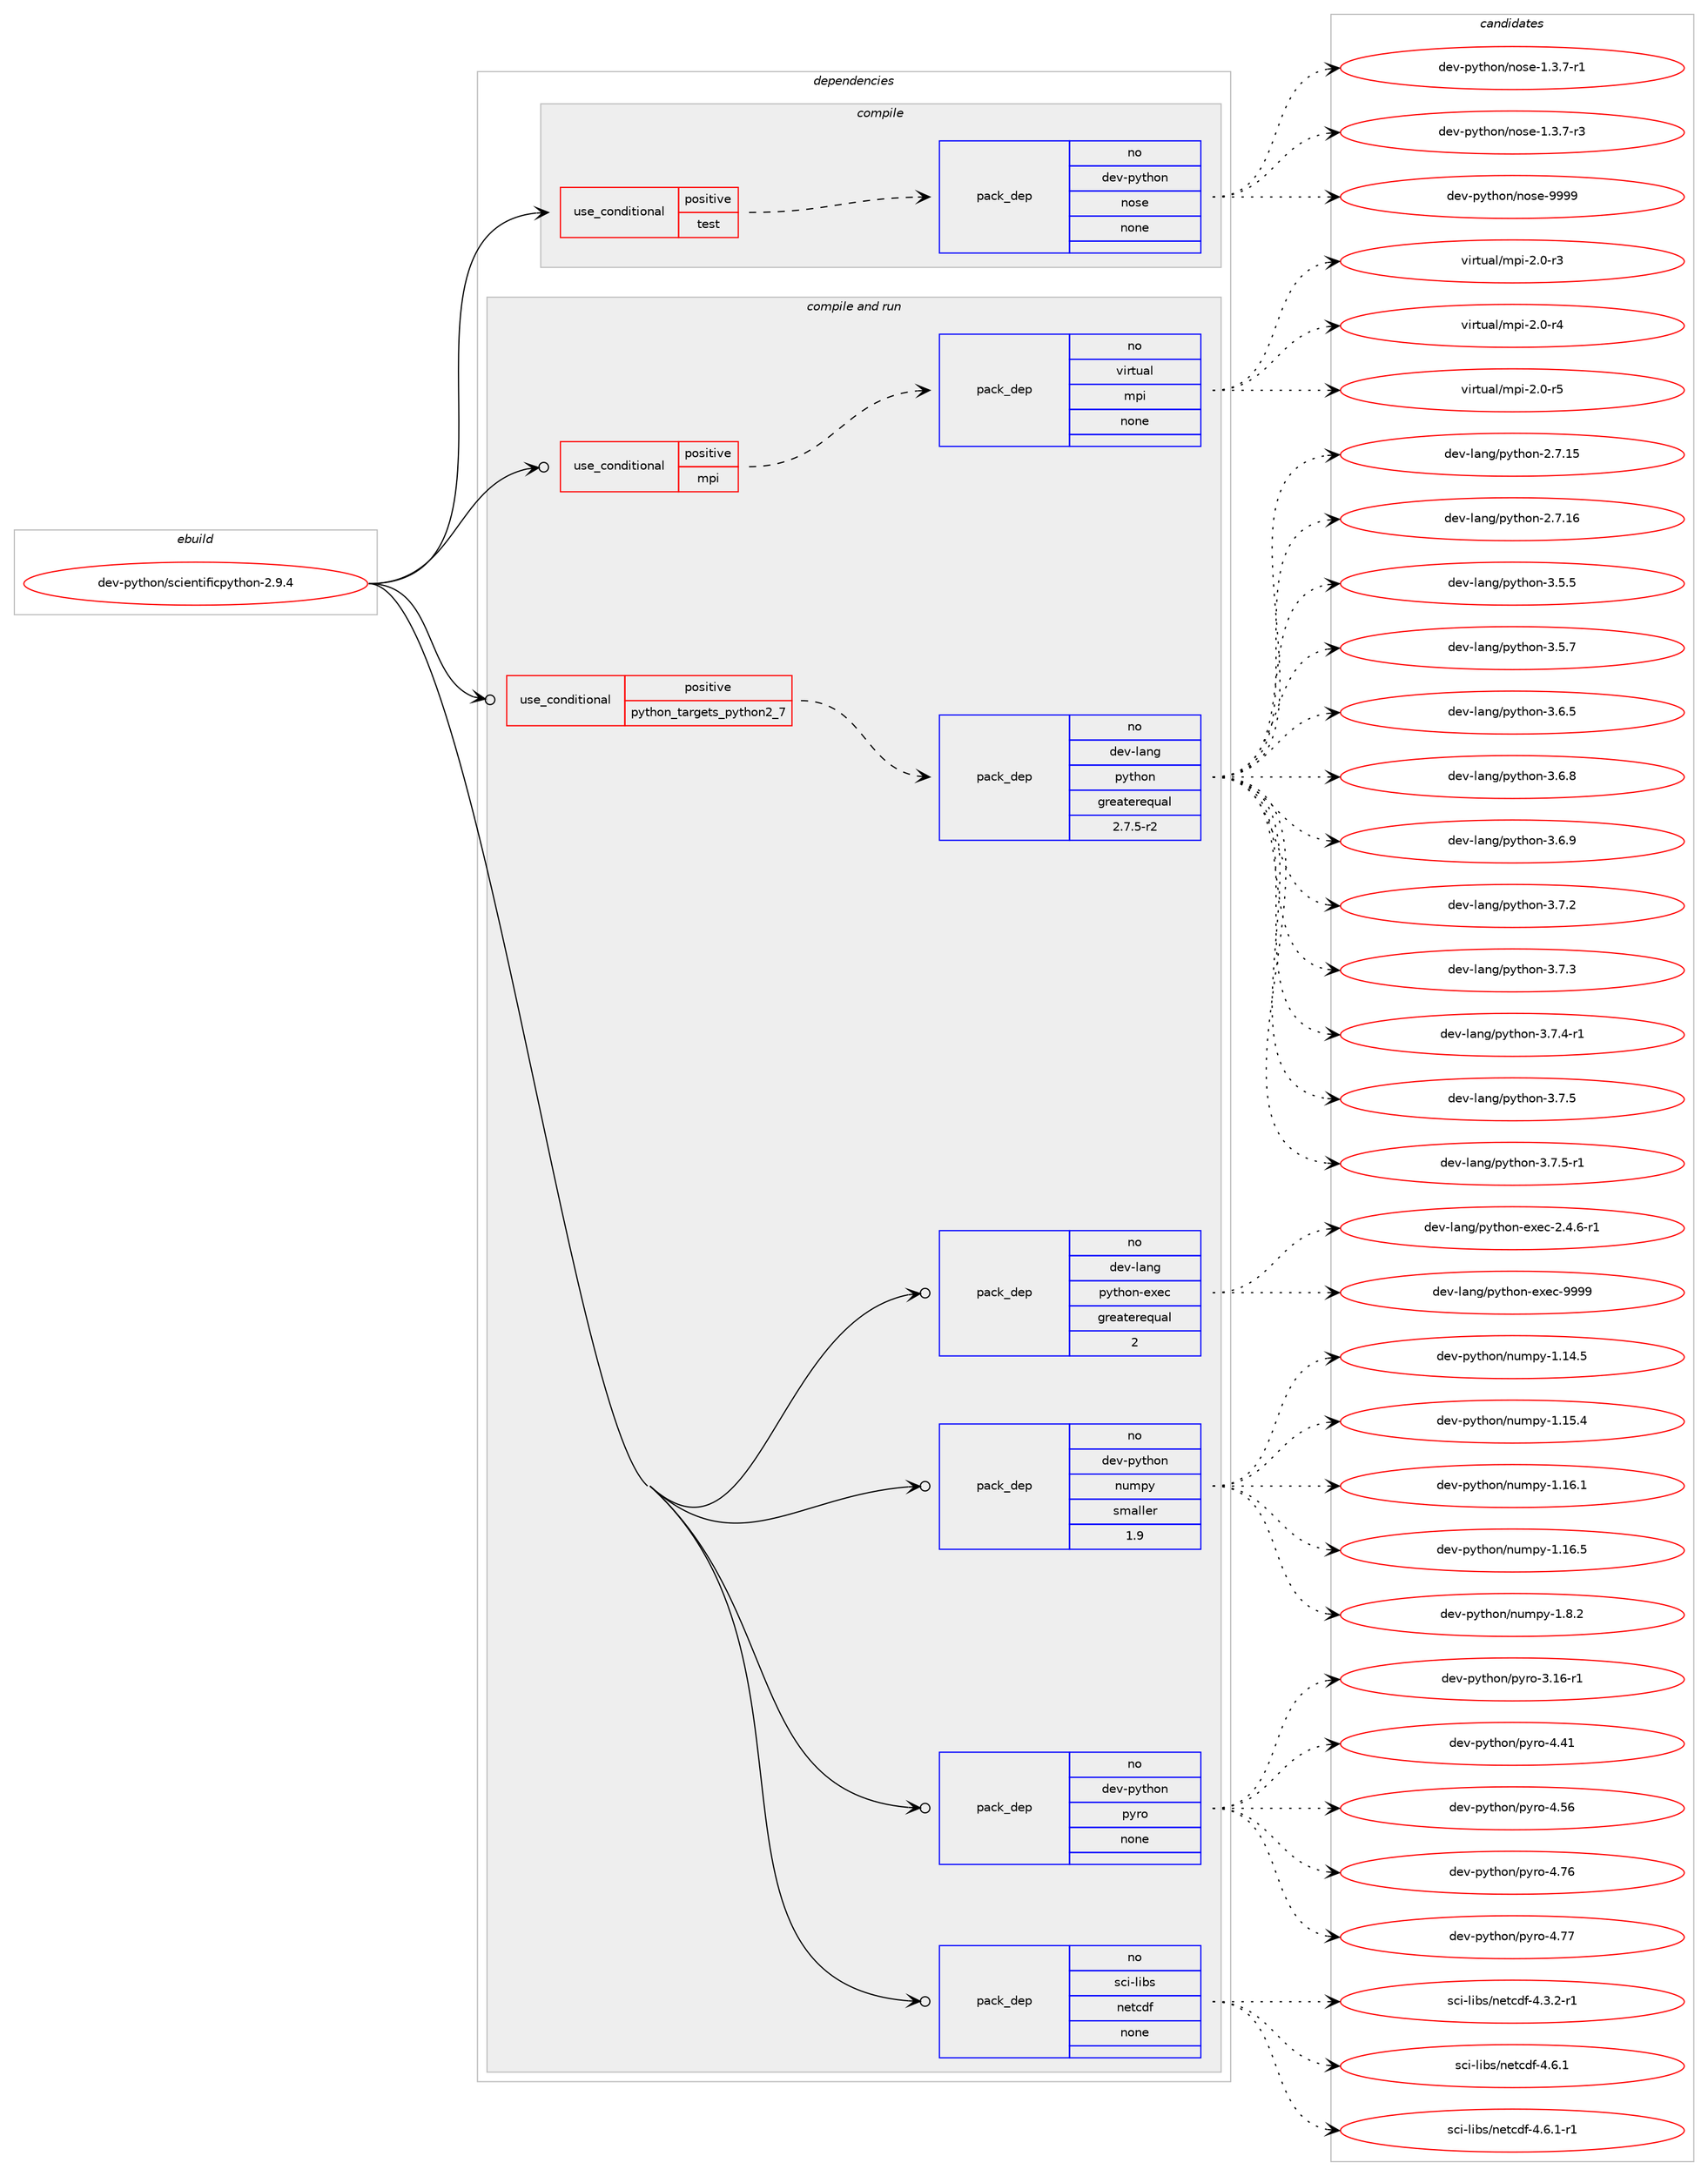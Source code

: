 digraph prolog {

# *************
# Graph options
# *************

newrank=true;
concentrate=true;
compound=true;
graph [rankdir=LR,fontname=Helvetica,fontsize=10,ranksep=1.5];#, ranksep=2.5, nodesep=0.2];
edge  [arrowhead=vee];
node  [fontname=Helvetica,fontsize=10];

# **********
# The ebuild
# **********

subgraph cluster_leftcol {
color=gray;
rank=same;
label=<<i>ebuild</i>>;
id [label="dev-python/scientificpython-2.9.4", color=red, width=4, href="../dev-python/scientificpython-2.9.4.svg"];
}

# ****************
# The dependencies
# ****************

subgraph cluster_midcol {
color=gray;
label=<<i>dependencies</i>>;
subgraph cluster_compile {
fillcolor="#eeeeee";
style=filled;
label=<<i>compile</i>>;
subgraph cond149040 {
dependency636373 [label=<<TABLE BORDER="0" CELLBORDER="1" CELLSPACING="0" CELLPADDING="4"><TR><TD ROWSPAN="3" CELLPADDING="10">use_conditional</TD></TR><TR><TD>positive</TD></TR><TR><TD>test</TD></TR></TABLE>>, shape=none, color=red];
subgraph pack475452 {
dependency636374 [label=<<TABLE BORDER="0" CELLBORDER="1" CELLSPACING="0" CELLPADDING="4" WIDTH="220"><TR><TD ROWSPAN="6" CELLPADDING="30">pack_dep</TD></TR><TR><TD WIDTH="110">no</TD></TR><TR><TD>dev-python</TD></TR><TR><TD>nose</TD></TR><TR><TD>none</TD></TR><TR><TD></TD></TR></TABLE>>, shape=none, color=blue];
}
dependency636373:e -> dependency636374:w [weight=20,style="dashed",arrowhead="vee"];
}
id:e -> dependency636373:w [weight=20,style="solid",arrowhead="vee"];
}
subgraph cluster_compileandrun {
fillcolor="#eeeeee";
style=filled;
label=<<i>compile and run</i>>;
subgraph cond149041 {
dependency636375 [label=<<TABLE BORDER="0" CELLBORDER="1" CELLSPACING="0" CELLPADDING="4"><TR><TD ROWSPAN="3" CELLPADDING="10">use_conditional</TD></TR><TR><TD>positive</TD></TR><TR><TD>mpi</TD></TR></TABLE>>, shape=none, color=red];
subgraph pack475453 {
dependency636376 [label=<<TABLE BORDER="0" CELLBORDER="1" CELLSPACING="0" CELLPADDING="4" WIDTH="220"><TR><TD ROWSPAN="6" CELLPADDING="30">pack_dep</TD></TR><TR><TD WIDTH="110">no</TD></TR><TR><TD>virtual</TD></TR><TR><TD>mpi</TD></TR><TR><TD>none</TD></TR><TR><TD></TD></TR></TABLE>>, shape=none, color=blue];
}
dependency636375:e -> dependency636376:w [weight=20,style="dashed",arrowhead="vee"];
}
id:e -> dependency636375:w [weight=20,style="solid",arrowhead="odotvee"];
subgraph cond149042 {
dependency636377 [label=<<TABLE BORDER="0" CELLBORDER="1" CELLSPACING="0" CELLPADDING="4"><TR><TD ROWSPAN="3" CELLPADDING="10">use_conditional</TD></TR><TR><TD>positive</TD></TR><TR><TD>python_targets_python2_7</TD></TR></TABLE>>, shape=none, color=red];
subgraph pack475454 {
dependency636378 [label=<<TABLE BORDER="0" CELLBORDER="1" CELLSPACING="0" CELLPADDING="4" WIDTH="220"><TR><TD ROWSPAN="6" CELLPADDING="30">pack_dep</TD></TR><TR><TD WIDTH="110">no</TD></TR><TR><TD>dev-lang</TD></TR><TR><TD>python</TD></TR><TR><TD>greaterequal</TD></TR><TR><TD>2.7.5-r2</TD></TR></TABLE>>, shape=none, color=blue];
}
dependency636377:e -> dependency636378:w [weight=20,style="dashed",arrowhead="vee"];
}
id:e -> dependency636377:w [weight=20,style="solid",arrowhead="odotvee"];
subgraph pack475455 {
dependency636379 [label=<<TABLE BORDER="0" CELLBORDER="1" CELLSPACING="0" CELLPADDING="4" WIDTH="220"><TR><TD ROWSPAN="6" CELLPADDING="30">pack_dep</TD></TR><TR><TD WIDTH="110">no</TD></TR><TR><TD>dev-lang</TD></TR><TR><TD>python-exec</TD></TR><TR><TD>greaterequal</TD></TR><TR><TD>2</TD></TR></TABLE>>, shape=none, color=blue];
}
id:e -> dependency636379:w [weight=20,style="solid",arrowhead="odotvee"];
subgraph pack475456 {
dependency636380 [label=<<TABLE BORDER="0" CELLBORDER="1" CELLSPACING="0" CELLPADDING="4" WIDTH="220"><TR><TD ROWSPAN="6" CELLPADDING="30">pack_dep</TD></TR><TR><TD WIDTH="110">no</TD></TR><TR><TD>dev-python</TD></TR><TR><TD>numpy</TD></TR><TR><TD>smaller</TD></TR><TR><TD>1.9</TD></TR></TABLE>>, shape=none, color=blue];
}
id:e -> dependency636380:w [weight=20,style="solid",arrowhead="odotvee"];
subgraph pack475457 {
dependency636381 [label=<<TABLE BORDER="0" CELLBORDER="1" CELLSPACING="0" CELLPADDING="4" WIDTH="220"><TR><TD ROWSPAN="6" CELLPADDING="30">pack_dep</TD></TR><TR><TD WIDTH="110">no</TD></TR><TR><TD>dev-python</TD></TR><TR><TD>pyro</TD></TR><TR><TD>none</TD></TR><TR><TD></TD></TR></TABLE>>, shape=none, color=blue];
}
id:e -> dependency636381:w [weight=20,style="solid",arrowhead="odotvee"];
subgraph pack475458 {
dependency636382 [label=<<TABLE BORDER="0" CELLBORDER="1" CELLSPACING="0" CELLPADDING="4" WIDTH="220"><TR><TD ROWSPAN="6" CELLPADDING="30">pack_dep</TD></TR><TR><TD WIDTH="110">no</TD></TR><TR><TD>sci-libs</TD></TR><TR><TD>netcdf</TD></TR><TR><TD>none</TD></TR><TR><TD></TD></TR></TABLE>>, shape=none, color=blue];
}
id:e -> dependency636382:w [weight=20,style="solid",arrowhead="odotvee"];
}
subgraph cluster_run {
fillcolor="#eeeeee";
style=filled;
label=<<i>run</i>>;
}
}

# **************
# The candidates
# **************

subgraph cluster_choices {
rank=same;
color=gray;
label=<<i>candidates</i>>;

subgraph choice475452 {
color=black;
nodesep=1;
choice10010111845112121116104111110471101111151014549465146554511449 [label="dev-python/nose-1.3.7-r1", color=red, width=4,href="../dev-python/nose-1.3.7-r1.svg"];
choice10010111845112121116104111110471101111151014549465146554511451 [label="dev-python/nose-1.3.7-r3", color=red, width=4,href="../dev-python/nose-1.3.7-r3.svg"];
choice10010111845112121116104111110471101111151014557575757 [label="dev-python/nose-9999", color=red, width=4,href="../dev-python/nose-9999.svg"];
dependency636374:e -> choice10010111845112121116104111110471101111151014549465146554511449:w [style=dotted,weight="100"];
dependency636374:e -> choice10010111845112121116104111110471101111151014549465146554511451:w [style=dotted,weight="100"];
dependency636374:e -> choice10010111845112121116104111110471101111151014557575757:w [style=dotted,weight="100"];
}
subgraph choice475453 {
color=black;
nodesep=1;
choice1181051141161179710847109112105455046484511451 [label="virtual/mpi-2.0-r3", color=red, width=4,href="../virtual/mpi-2.0-r3.svg"];
choice1181051141161179710847109112105455046484511452 [label="virtual/mpi-2.0-r4", color=red, width=4,href="../virtual/mpi-2.0-r4.svg"];
choice1181051141161179710847109112105455046484511453 [label="virtual/mpi-2.0-r5", color=red, width=4,href="../virtual/mpi-2.0-r5.svg"];
dependency636376:e -> choice1181051141161179710847109112105455046484511451:w [style=dotted,weight="100"];
dependency636376:e -> choice1181051141161179710847109112105455046484511452:w [style=dotted,weight="100"];
dependency636376:e -> choice1181051141161179710847109112105455046484511453:w [style=dotted,weight="100"];
}
subgraph choice475454 {
color=black;
nodesep=1;
choice10010111845108971101034711212111610411111045504655464953 [label="dev-lang/python-2.7.15", color=red, width=4,href="../dev-lang/python-2.7.15.svg"];
choice10010111845108971101034711212111610411111045504655464954 [label="dev-lang/python-2.7.16", color=red, width=4,href="../dev-lang/python-2.7.16.svg"];
choice100101118451089711010347112121116104111110455146534653 [label="dev-lang/python-3.5.5", color=red, width=4,href="../dev-lang/python-3.5.5.svg"];
choice100101118451089711010347112121116104111110455146534655 [label="dev-lang/python-3.5.7", color=red, width=4,href="../dev-lang/python-3.5.7.svg"];
choice100101118451089711010347112121116104111110455146544653 [label="dev-lang/python-3.6.5", color=red, width=4,href="../dev-lang/python-3.6.5.svg"];
choice100101118451089711010347112121116104111110455146544656 [label="dev-lang/python-3.6.8", color=red, width=4,href="../dev-lang/python-3.6.8.svg"];
choice100101118451089711010347112121116104111110455146544657 [label="dev-lang/python-3.6.9", color=red, width=4,href="../dev-lang/python-3.6.9.svg"];
choice100101118451089711010347112121116104111110455146554650 [label="dev-lang/python-3.7.2", color=red, width=4,href="../dev-lang/python-3.7.2.svg"];
choice100101118451089711010347112121116104111110455146554651 [label="dev-lang/python-3.7.3", color=red, width=4,href="../dev-lang/python-3.7.3.svg"];
choice1001011184510897110103471121211161041111104551465546524511449 [label="dev-lang/python-3.7.4-r1", color=red, width=4,href="../dev-lang/python-3.7.4-r1.svg"];
choice100101118451089711010347112121116104111110455146554653 [label="dev-lang/python-3.7.5", color=red, width=4,href="../dev-lang/python-3.7.5.svg"];
choice1001011184510897110103471121211161041111104551465546534511449 [label="dev-lang/python-3.7.5-r1", color=red, width=4,href="../dev-lang/python-3.7.5-r1.svg"];
dependency636378:e -> choice10010111845108971101034711212111610411111045504655464953:w [style=dotted,weight="100"];
dependency636378:e -> choice10010111845108971101034711212111610411111045504655464954:w [style=dotted,weight="100"];
dependency636378:e -> choice100101118451089711010347112121116104111110455146534653:w [style=dotted,weight="100"];
dependency636378:e -> choice100101118451089711010347112121116104111110455146534655:w [style=dotted,weight="100"];
dependency636378:e -> choice100101118451089711010347112121116104111110455146544653:w [style=dotted,weight="100"];
dependency636378:e -> choice100101118451089711010347112121116104111110455146544656:w [style=dotted,weight="100"];
dependency636378:e -> choice100101118451089711010347112121116104111110455146544657:w [style=dotted,weight="100"];
dependency636378:e -> choice100101118451089711010347112121116104111110455146554650:w [style=dotted,weight="100"];
dependency636378:e -> choice100101118451089711010347112121116104111110455146554651:w [style=dotted,weight="100"];
dependency636378:e -> choice1001011184510897110103471121211161041111104551465546524511449:w [style=dotted,weight="100"];
dependency636378:e -> choice100101118451089711010347112121116104111110455146554653:w [style=dotted,weight="100"];
dependency636378:e -> choice1001011184510897110103471121211161041111104551465546534511449:w [style=dotted,weight="100"];
}
subgraph choice475455 {
color=black;
nodesep=1;
choice10010111845108971101034711212111610411111045101120101994550465246544511449 [label="dev-lang/python-exec-2.4.6-r1", color=red, width=4,href="../dev-lang/python-exec-2.4.6-r1.svg"];
choice10010111845108971101034711212111610411111045101120101994557575757 [label="dev-lang/python-exec-9999", color=red, width=4,href="../dev-lang/python-exec-9999.svg"];
dependency636379:e -> choice10010111845108971101034711212111610411111045101120101994550465246544511449:w [style=dotted,weight="100"];
dependency636379:e -> choice10010111845108971101034711212111610411111045101120101994557575757:w [style=dotted,weight="100"];
}
subgraph choice475456 {
color=black;
nodesep=1;
choice100101118451121211161041111104711011710911212145494649524653 [label="dev-python/numpy-1.14.5", color=red, width=4,href="../dev-python/numpy-1.14.5.svg"];
choice100101118451121211161041111104711011710911212145494649534652 [label="dev-python/numpy-1.15.4", color=red, width=4,href="../dev-python/numpy-1.15.4.svg"];
choice100101118451121211161041111104711011710911212145494649544649 [label="dev-python/numpy-1.16.1", color=red, width=4,href="../dev-python/numpy-1.16.1.svg"];
choice100101118451121211161041111104711011710911212145494649544653 [label="dev-python/numpy-1.16.5", color=red, width=4,href="../dev-python/numpy-1.16.5.svg"];
choice1001011184511212111610411111047110117109112121454946564650 [label="dev-python/numpy-1.8.2", color=red, width=4,href="../dev-python/numpy-1.8.2.svg"];
dependency636380:e -> choice100101118451121211161041111104711011710911212145494649524653:w [style=dotted,weight="100"];
dependency636380:e -> choice100101118451121211161041111104711011710911212145494649534652:w [style=dotted,weight="100"];
dependency636380:e -> choice100101118451121211161041111104711011710911212145494649544649:w [style=dotted,weight="100"];
dependency636380:e -> choice100101118451121211161041111104711011710911212145494649544653:w [style=dotted,weight="100"];
dependency636380:e -> choice1001011184511212111610411111047110117109112121454946564650:w [style=dotted,weight="100"];
}
subgraph choice475457 {
color=black;
nodesep=1;
choice100101118451121211161041111104711212111411145514649544511449 [label="dev-python/pyro-3.16-r1", color=red, width=4,href="../dev-python/pyro-3.16-r1.svg"];
choice10010111845112121116104111110471121211141114552465249 [label="dev-python/pyro-4.41", color=red, width=4,href="../dev-python/pyro-4.41.svg"];
choice10010111845112121116104111110471121211141114552465354 [label="dev-python/pyro-4.56", color=red, width=4,href="../dev-python/pyro-4.56.svg"];
choice10010111845112121116104111110471121211141114552465554 [label="dev-python/pyro-4.76", color=red, width=4,href="../dev-python/pyro-4.76.svg"];
choice10010111845112121116104111110471121211141114552465555 [label="dev-python/pyro-4.77", color=red, width=4,href="../dev-python/pyro-4.77.svg"];
dependency636381:e -> choice100101118451121211161041111104711212111411145514649544511449:w [style=dotted,weight="100"];
dependency636381:e -> choice10010111845112121116104111110471121211141114552465249:w [style=dotted,weight="100"];
dependency636381:e -> choice10010111845112121116104111110471121211141114552465354:w [style=dotted,weight="100"];
dependency636381:e -> choice10010111845112121116104111110471121211141114552465554:w [style=dotted,weight="100"];
dependency636381:e -> choice10010111845112121116104111110471121211141114552465555:w [style=dotted,weight="100"];
}
subgraph choice475458 {
color=black;
nodesep=1;
choice11599105451081059811547110101116991001024552465146504511449 [label="sci-libs/netcdf-4.3.2-r1", color=red, width=4,href="../sci-libs/netcdf-4.3.2-r1.svg"];
choice1159910545108105981154711010111699100102455246544649 [label="sci-libs/netcdf-4.6.1", color=red, width=4,href="../sci-libs/netcdf-4.6.1.svg"];
choice11599105451081059811547110101116991001024552465446494511449 [label="sci-libs/netcdf-4.6.1-r1", color=red, width=4,href="../sci-libs/netcdf-4.6.1-r1.svg"];
dependency636382:e -> choice11599105451081059811547110101116991001024552465146504511449:w [style=dotted,weight="100"];
dependency636382:e -> choice1159910545108105981154711010111699100102455246544649:w [style=dotted,weight="100"];
dependency636382:e -> choice11599105451081059811547110101116991001024552465446494511449:w [style=dotted,weight="100"];
}
}

}
